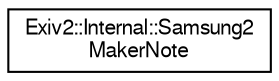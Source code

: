 digraph "Graphical Class Hierarchy"
{
  edge [fontname="FreeSans",fontsize="10",labelfontname="FreeSans",labelfontsize="10"];
  node [fontname="FreeSans",fontsize="10",shape=record];
  rankdir="LR";
  Node1 [label="Exiv2::Internal::Samsung2\lMakerNote",height=0.2,width=0.4,color="black", fillcolor="white", style="filled",URL="$classExiv2_1_1Internal_1_1Samsung2MakerNote.html",tooltip="MakerNote for Samsung cameras. "];
}
